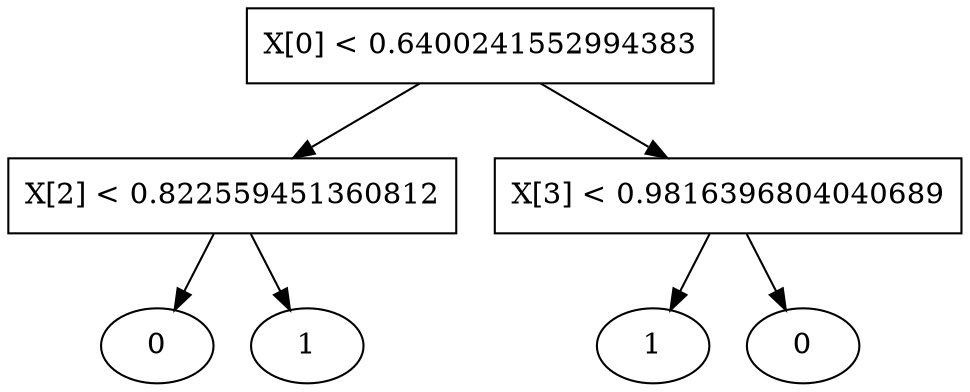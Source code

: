digraph {
	graph [bb="0,0,457.5,180"];
	node [label="\N"];
	0	[height=0.5,
		label="X[0] < 0.6400241552994383",
		pos="226.5,162",
		shape=box,
		width=3.1111];
	1	[height=0.5,
		label="X[2] < 0.822559451360812",
		pos="107.5,90",
		shape=box,
		width=2.9861];
	0 -> 1	[pos="e,136.72,108.19 197.39,143.88 181.83,134.72 162.48,123.34 145.72,113.48"];
	2	[height=0.5,
		label="X[3] < 0.9816396804040689",
		pos="345.5,90",
		shape=box,
		width=3.1111];
	0 -> 2	[pos="e,316.28,108.19 255.61,143.88 271.17,134.72 290.52,123.34 307.28,113.48"];
	3	[height=0.5,
		label=0,
		pos="71.5,18",
		shape=ellipse,
		width=0.75];
	1 -> 3	[pos="e,79.803,35.145 98.601,71.697 94.336,63.403 89.146,53.311 84.453,44.187"];
	4	[height=0.5,
		label=1,
		pos="143.5,18",
		shape=ellipse,
		width=0.75];
	1 -> 4	[pos="e,135.2,35.145 116.4,71.697 120.66,63.403 125.85,53.311 130.55,44.187"];
	5	[height=0.5,
		label=1,
		pos="309.5,18",
		shape=ellipse,
		width=0.75];
	2 -> 5	[pos="e,317.8,35.145 336.6,71.697 332.34,63.403 327.15,53.311 322.45,44.187"];
	6	[height=0.5,
		label=0,
		pos="381.5,18",
		shape=ellipse,
		width=0.75];
	2 -> 6	[pos="e,373.2,35.145 354.4,71.697 358.66,63.403 363.85,53.311 368.55,44.187"];
}
